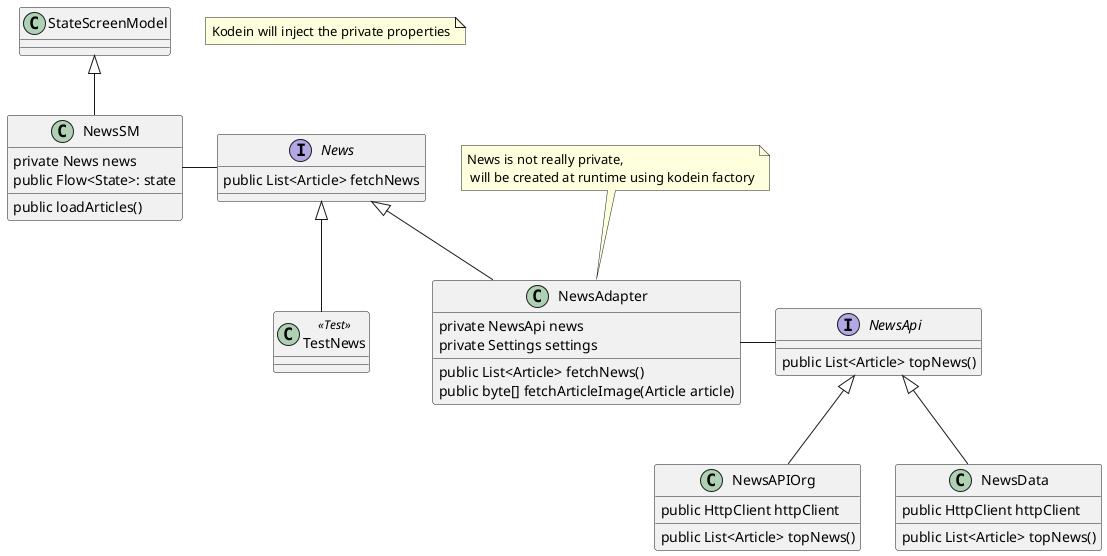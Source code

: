 @startuml
'https://plantuml.com/class-diagram

note "Kodein will inject the private properties" as n1

interface News {
    public List<Article> fetchNews
}

class TestNews <<Test>> {
}

News <|-- TestNews

class NewsAdapter {
    private NewsApi news
    private Settings settings

    public List<Article> fetchNews()
    public byte[] fetchArticleImage(Article article)
}

News <|-- NewsAdapter

note top of NewsAdapter: News is not really private, \n will be created at runtime using kodein factory

interface NewsApi {
    public List<Article> topNews()
}

class NewsAPIOrg {
    public HttpClient httpClient
    public List<Article> topNews()
}

class NewsData {
    public HttpClient httpClient
    public List<Article> topNews()
}

NewsApi <|-- NewsAPIOrg
NewsApi <|-- NewsData

NewsAdapter - NewsApi


class NewsSM {
    private News news
    public Flow<State>: state
    public loadArticles()
}

StateScreenModel <|-- NewsSM


NewsSM - News

@enduml